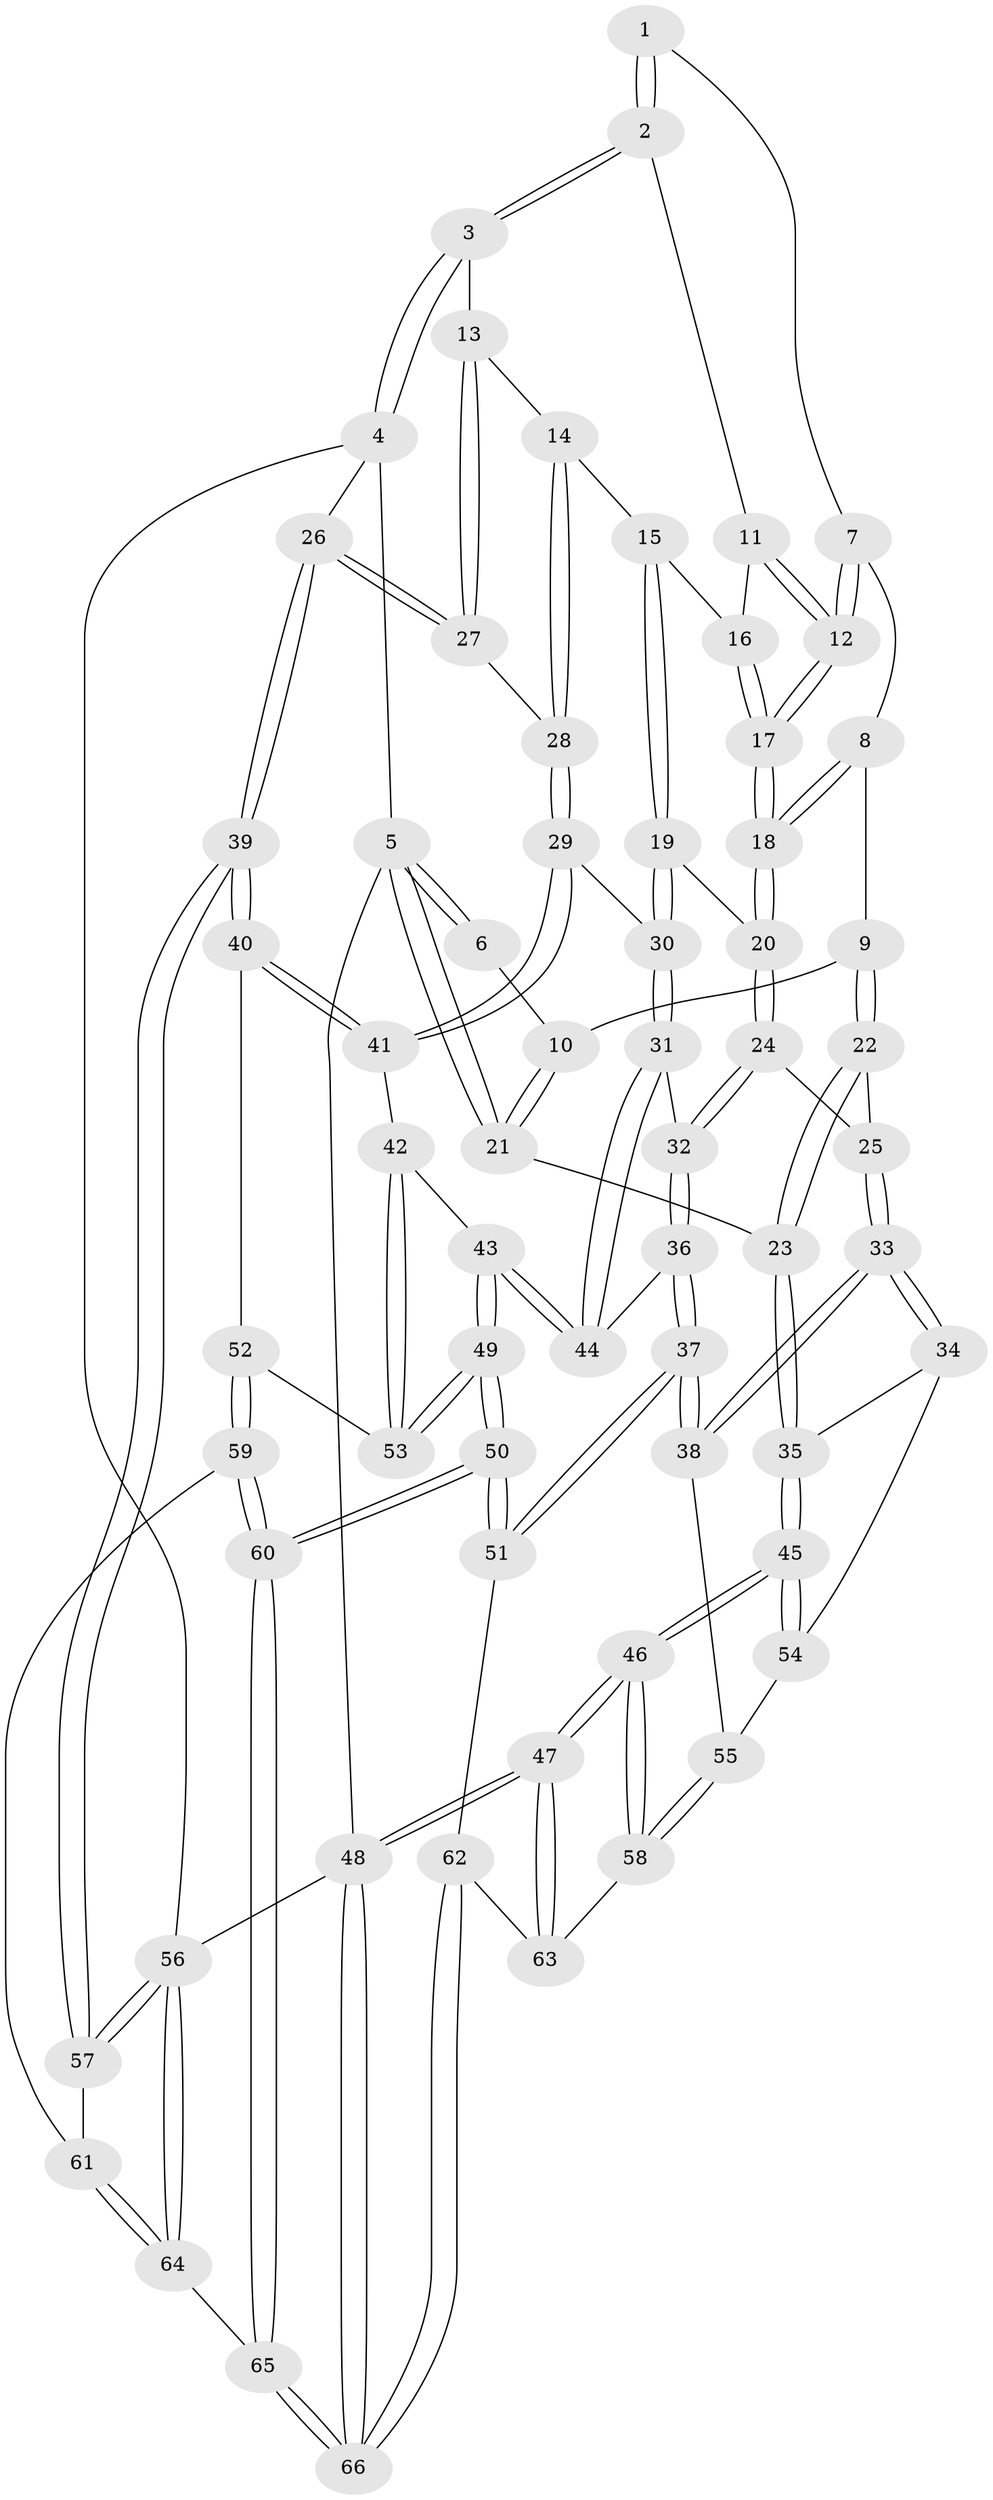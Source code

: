 // coarse degree distribution, {4: 0.391304347826087, 9: 0.021739130434782608, 5: 0.45652173913043476, 2: 0.021739130434782608, 6: 0.10869565217391304}
// Generated by graph-tools (version 1.1) at 2025/21/03/04/25 18:21:22]
// undirected, 66 vertices, 162 edges
graph export_dot {
graph [start="1"]
  node [color=gray90,style=filled];
  1 [pos="+0.5328856539660769+0"];
  2 [pos="+0.9317239881202757+0"];
  3 [pos="+1+0"];
  4 [pos="+1+0"];
  5 [pos="+0+0"];
  6 [pos="+0.23875268096703453+0"];
  7 [pos="+0.530314411189465+0"];
  8 [pos="+0.3669552960368366+0.07123375968456365"];
  9 [pos="+0.2684722573124295+0.09262401483867584"];
  10 [pos="+0.25535556646935126+0.06353271064056917"];
  11 [pos="+0.7288030408834455+0.0353627435641786"];
  12 [pos="+0.5515360695478325+0.04882706353527571"];
  13 [pos="+0.9291184584880987+0.03578626302864302"];
  14 [pos="+0.8257216385543307+0.17155514609591824"];
  15 [pos="+0.7437181989379366+0.12890364232668264"];
  16 [pos="+0.7198277391545694+0.10202282575733096"];
  17 [pos="+0.5522028363333241+0.11154665023962544"];
  18 [pos="+0.5431566586634536+0.13803615259906624"];
  19 [pos="+0.5777821109046386+0.2675032042048916"];
  20 [pos="+0.5299488429263839+0.25125954298150555"];
  21 [pos="+0+0.11256371204514047"];
  22 [pos="+0.2725688323461434+0.2240845712254443"];
  23 [pos="+0+0.3027622159653492"];
  24 [pos="+0.4339365886388422+0.3091145876770037"];
  25 [pos="+0.3666436920191432+0.3071986437577572"];
  26 [pos="+1+0.40158379367118147"];
  27 [pos="+0.9676652894913103+0.35499632217830557"];
  28 [pos="+0.8169673256528104+0.326964800738708"];
  29 [pos="+0.7719393914232805+0.3518796675592864"];
  30 [pos="+0.7175993019974509+0.3388468954808067"];
  31 [pos="+0.587299566961122+0.48151992228637297"];
  32 [pos="+0.4769491370090474+0.42354684917116403"];
  33 [pos="+0.22436403263739138+0.5353028142123692"];
  34 [pos="+0.04712313437759146+0.4591909420550236"];
  35 [pos="+0+0.37652514451996894"];
  36 [pos="+0.46521889820521756+0.5305662383971731"];
  37 [pos="+0.37871103615535134+0.7166782094683343"];
  38 [pos="+0.2649084107907179+0.6419825067666236"];
  39 [pos="+1+0.6632069812218925"];
  40 [pos="+0.8468513914811319+0.6528874453615582"];
  41 [pos="+0.7657378427776296+0.4386718244946595"];
  42 [pos="+0.631798852163729+0.5546709479728625"];
  43 [pos="+0.6207667424816451+0.5565453767566799"];
  44 [pos="+0.6157567434347007+0.5506543949503828"];
  45 [pos="+0+0.7222055455709109"];
  46 [pos="+0+0.8652553571837693"];
  47 [pos="+0+1"];
  48 [pos="+0+1"];
  49 [pos="+0.5365612976169429+0.7385897326238365"];
  50 [pos="+0.4684617682731486+0.7987227333703881"];
  51 [pos="+0.4088301461171621+0.7587497883897819"];
  52 [pos="+0.833637320117801+0.6608732866796504"];
  53 [pos="+0.8041542786291652+0.6601689537580506"];
  54 [pos="+0.06549228218849677+0.6472790360370005"];
  55 [pos="+0.211490046827113+0.6721473325035543"];
  56 [pos="+1+1"];
  57 [pos="+1+0.8212324509498286"];
  58 [pos="+0.12915381160078498+0.7423025179581625"];
  59 [pos="+0.7789651896284512+0.8207181458946927"];
  60 [pos="+0.565144067326775+1"];
  61 [pos="+0.8680892367623002+0.8636977056218585"];
  62 [pos="+0.23440831628513162+0.8810061186734301"];
  63 [pos="+0.15744044622303602+0.8739744388117937"];
  64 [pos="+0.7715331454305513+1"];
  65 [pos="+0.5708275688628737+1"];
  66 [pos="+0.1801255586734423+1"];
  1 -- 2;
  1 -- 2;
  1 -- 7;
  2 -- 3;
  2 -- 3;
  2 -- 11;
  3 -- 4;
  3 -- 4;
  3 -- 13;
  4 -- 5;
  4 -- 26;
  4 -- 56;
  5 -- 6;
  5 -- 6;
  5 -- 21;
  5 -- 21;
  5 -- 48;
  6 -- 10;
  7 -- 8;
  7 -- 12;
  7 -- 12;
  8 -- 9;
  8 -- 18;
  8 -- 18;
  9 -- 10;
  9 -- 22;
  9 -- 22;
  10 -- 21;
  10 -- 21;
  11 -- 12;
  11 -- 12;
  11 -- 16;
  12 -- 17;
  12 -- 17;
  13 -- 14;
  13 -- 27;
  13 -- 27;
  14 -- 15;
  14 -- 28;
  14 -- 28;
  15 -- 16;
  15 -- 19;
  15 -- 19;
  16 -- 17;
  16 -- 17;
  17 -- 18;
  17 -- 18;
  18 -- 20;
  18 -- 20;
  19 -- 20;
  19 -- 30;
  19 -- 30;
  20 -- 24;
  20 -- 24;
  21 -- 23;
  22 -- 23;
  22 -- 23;
  22 -- 25;
  23 -- 35;
  23 -- 35;
  24 -- 25;
  24 -- 32;
  24 -- 32;
  25 -- 33;
  25 -- 33;
  26 -- 27;
  26 -- 27;
  26 -- 39;
  26 -- 39;
  27 -- 28;
  28 -- 29;
  28 -- 29;
  29 -- 30;
  29 -- 41;
  29 -- 41;
  30 -- 31;
  30 -- 31;
  31 -- 32;
  31 -- 44;
  31 -- 44;
  32 -- 36;
  32 -- 36;
  33 -- 34;
  33 -- 34;
  33 -- 38;
  33 -- 38;
  34 -- 35;
  34 -- 54;
  35 -- 45;
  35 -- 45;
  36 -- 37;
  36 -- 37;
  36 -- 44;
  37 -- 38;
  37 -- 38;
  37 -- 51;
  37 -- 51;
  38 -- 55;
  39 -- 40;
  39 -- 40;
  39 -- 57;
  39 -- 57;
  40 -- 41;
  40 -- 41;
  40 -- 52;
  41 -- 42;
  42 -- 43;
  42 -- 53;
  42 -- 53;
  43 -- 44;
  43 -- 44;
  43 -- 49;
  43 -- 49;
  45 -- 46;
  45 -- 46;
  45 -- 54;
  45 -- 54;
  46 -- 47;
  46 -- 47;
  46 -- 58;
  46 -- 58;
  47 -- 48;
  47 -- 48;
  47 -- 63;
  47 -- 63;
  48 -- 66;
  48 -- 66;
  48 -- 56;
  49 -- 50;
  49 -- 50;
  49 -- 53;
  49 -- 53;
  50 -- 51;
  50 -- 51;
  50 -- 60;
  50 -- 60;
  51 -- 62;
  52 -- 53;
  52 -- 59;
  52 -- 59;
  54 -- 55;
  55 -- 58;
  55 -- 58;
  56 -- 57;
  56 -- 57;
  56 -- 64;
  56 -- 64;
  57 -- 61;
  58 -- 63;
  59 -- 60;
  59 -- 60;
  59 -- 61;
  60 -- 65;
  60 -- 65;
  61 -- 64;
  61 -- 64;
  62 -- 63;
  62 -- 66;
  62 -- 66;
  64 -- 65;
  65 -- 66;
  65 -- 66;
}
